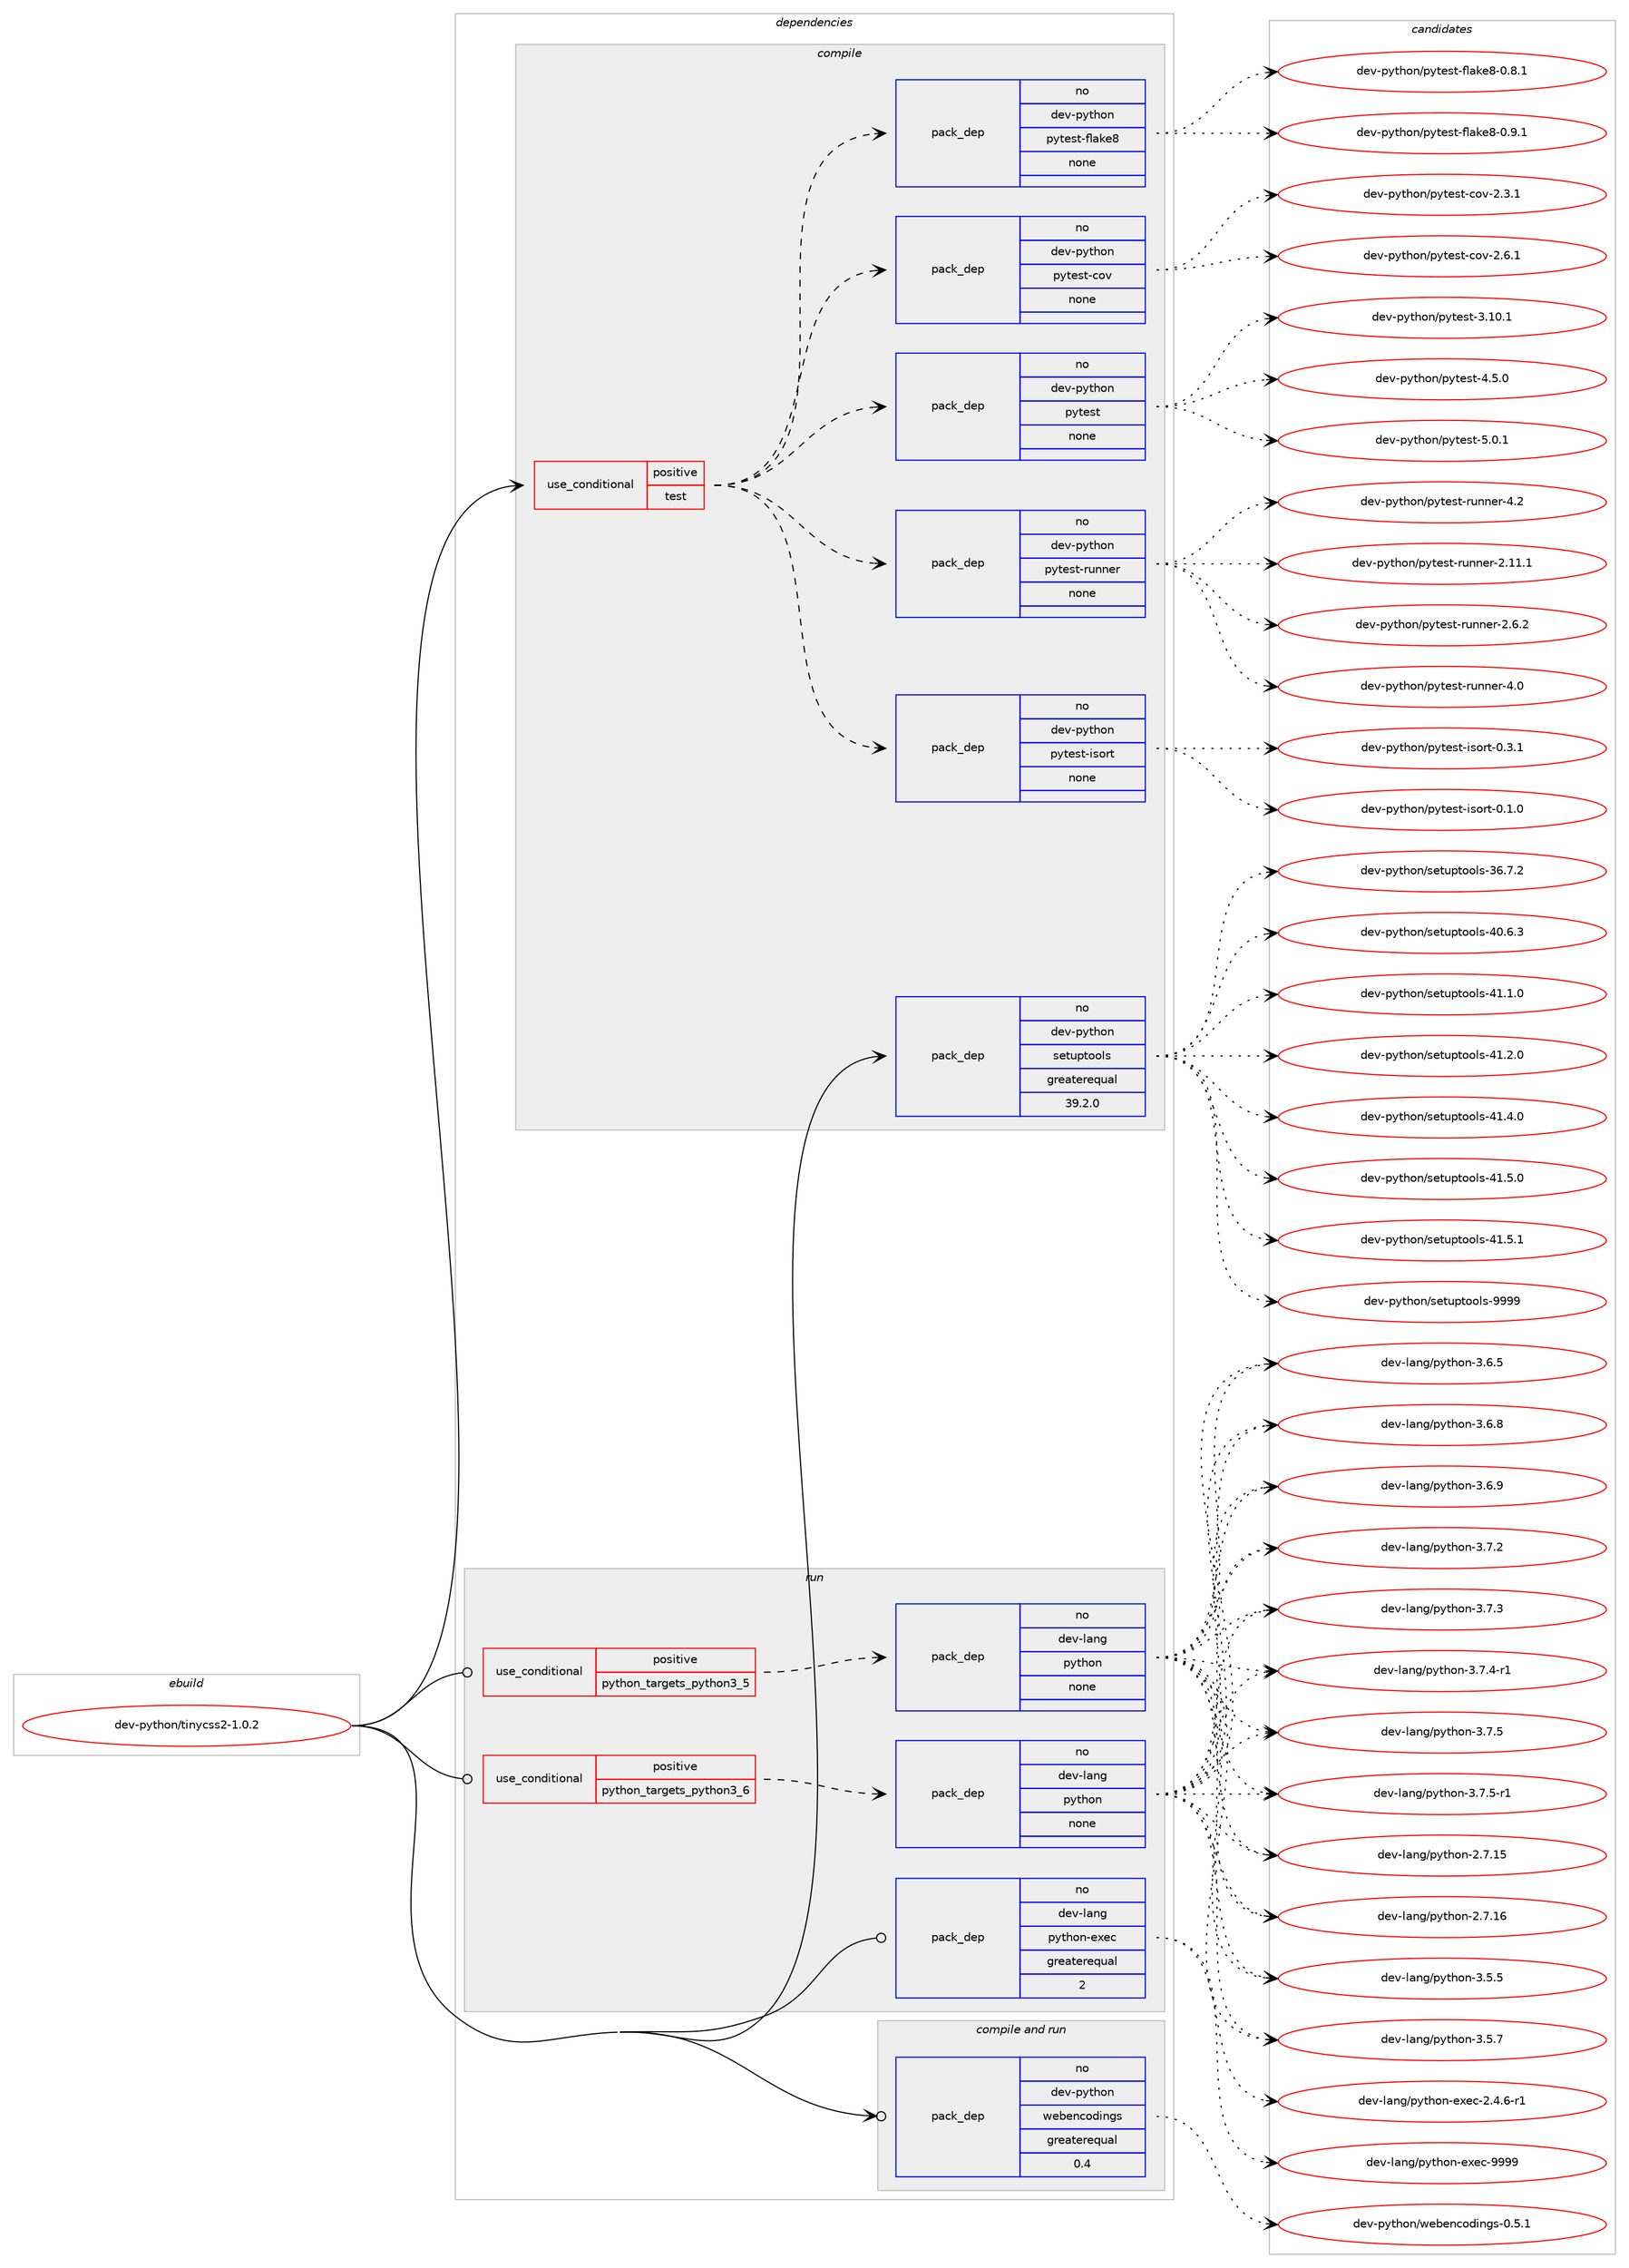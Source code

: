 digraph prolog {

# *************
# Graph options
# *************

newrank=true;
concentrate=true;
compound=true;
graph [rankdir=LR,fontname=Helvetica,fontsize=10,ranksep=1.5];#, ranksep=2.5, nodesep=0.2];
edge  [arrowhead=vee];
node  [fontname=Helvetica,fontsize=10];

# **********
# The ebuild
# **********

subgraph cluster_leftcol {
color=gray;
rank=same;
label=<<i>ebuild</i>>;
id [label="dev-python/tinycss2-1.0.2", color=red, width=4, href="../dev-python/tinycss2-1.0.2.svg"];
}

# ****************
# The dependencies
# ****************

subgraph cluster_midcol {
color=gray;
label=<<i>dependencies</i>>;
subgraph cluster_compile {
fillcolor="#eeeeee";
style=filled;
label=<<i>compile</i>>;
subgraph cond150502 {
dependency640842 [label=<<TABLE BORDER="0" CELLBORDER="1" CELLSPACING="0" CELLPADDING="4"><TR><TD ROWSPAN="3" CELLPADDING="10">use_conditional</TD></TR><TR><TD>positive</TD></TR><TR><TD>test</TD></TR></TABLE>>, shape=none, color=red];
subgraph pack478458 {
dependency640843 [label=<<TABLE BORDER="0" CELLBORDER="1" CELLSPACING="0" CELLPADDING="4" WIDTH="220"><TR><TD ROWSPAN="6" CELLPADDING="30">pack_dep</TD></TR><TR><TD WIDTH="110">no</TD></TR><TR><TD>dev-python</TD></TR><TR><TD>pytest-cov</TD></TR><TR><TD>none</TD></TR><TR><TD></TD></TR></TABLE>>, shape=none, color=blue];
}
dependency640842:e -> dependency640843:w [weight=20,style="dashed",arrowhead="vee"];
subgraph pack478459 {
dependency640844 [label=<<TABLE BORDER="0" CELLBORDER="1" CELLSPACING="0" CELLPADDING="4" WIDTH="220"><TR><TD ROWSPAN="6" CELLPADDING="30">pack_dep</TD></TR><TR><TD WIDTH="110">no</TD></TR><TR><TD>dev-python</TD></TR><TR><TD>pytest-flake8</TD></TR><TR><TD>none</TD></TR><TR><TD></TD></TR></TABLE>>, shape=none, color=blue];
}
dependency640842:e -> dependency640844:w [weight=20,style="dashed",arrowhead="vee"];
subgraph pack478460 {
dependency640845 [label=<<TABLE BORDER="0" CELLBORDER="1" CELLSPACING="0" CELLPADDING="4" WIDTH="220"><TR><TD ROWSPAN="6" CELLPADDING="30">pack_dep</TD></TR><TR><TD WIDTH="110">no</TD></TR><TR><TD>dev-python</TD></TR><TR><TD>pytest-isort</TD></TR><TR><TD>none</TD></TR><TR><TD></TD></TR></TABLE>>, shape=none, color=blue];
}
dependency640842:e -> dependency640845:w [weight=20,style="dashed",arrowhead="vee"];
subgraph pack478461 {
dependency640846 [label=<<TABLE BORDER="0" CELLBORDER="1" CELLSPACING="0" CELLPADDING="4" WIDTH="220"><TR><TD ROWSPAN="6" CELLPADDING="30">pack_dep</TD></TR><TR><TD WIDTH="110">no</TD></TR><TR><TD>dev-python</TD></TR><TR><TD>pytest-runner</TD></TR><TR><TD>none</TD></TR><TR><TD></TD></TR></TABLE>>, shape=none, color=blue];
}
dependency640842:e -> dependency640846:w [weight=20,style="dashed",arrowhead="vee"];
subgraph pack478462 {
dependency640847 [label=<<TABLE BORDER="0" CELLBORDER="1" CELLSPACING="0" CELLPADDING="4" WIDTH="220"><TR><TD ROWSPAN="6" CELLPADDING="30">pack_dep</TD></TR><TR><TD WIDTH="110">no</TD></TR><TR><TD>dev-python</TD></TR><TR><TD>pytest</TD></TR><TR><TD>none</TD></TR><TR><TD></TD></TR></TABLE>>, shape=none, color=blue];
}
dependency640842:e -> dependency640847:w [weight=20,style="dashed",arrowhead="vee"];
}
id:e -> dependency640842:w [weight=20,style="solid",arrowhead="vee"];
subgraph pack478463 {
dependency640848 [label=<<TABLE BORDER="0" CELLBORDER="1" CELLSPACING="0" CELLPADDING="4" WIDTH="220"><TR><TD ROWSPAN="6" CELLPADDING="30">pack_dep</TD></TR><TR><TD WIDTH="110">no</TD></TR><TR><TD>dev-python</TD></TR><TR><TD>setuptools</TD></TR><TR><TD>greaterequal</TD></TR><TR><TD>39.2.0</TD></TR></TABLE>>, shape=none, color=blue];
}
id:e -> dependency640848:w [weight=20,style="solid",arrowhead="vee"];
}
subgraph cluster_compileandrun {
fillcolor="#eeeeee";
style=filled;
label=<<i>compile and run</i>>;
subgraph pack478464 {
dependency640849 [label=<<TABLE BORDER="0" CELLBORDER="1" CELLSPACING="0" CELLPADDING="4" WIDTH="220"><TR><TD ROWSPAN="6" CELLPADDING="30">pack_dep</TD></TR><TR><TD WIDTH="110">no</TD></TR><TR><TD>dev-python</TD></TR><TR><TD>webencodings</TD></TR><TR><TD>greaterequal</TD></TR><TR><TD>0.4</TD></TR></TABLE>>, shape=none, color=blue];
}
id:e -> dependency640849:w [weight=20,style="solid",arrowhead="odotvee"];
}
subgraph cluster_run {
fillcolor="#eeeeee";
style=filled;
label=<<i>run</i>>;
subgraph cond150503 {
dependency640850 [label=<<TABLE BORDER="0" CELLBORDER="1" CELLSPACING="0" CELLPADDING="4"><TR><TD ROWSPAN="3" CELLPADDING="10">use_conditional</TD></TR><TR><TD>positive</TD></TR><TR><TD>python_targets_python3_5</TD></TR></TABLE>>, shape=none, color=red];
subgraph pack478465 {
dependency640851 [label=<<TABLE BORDER="0" CELLBORDER="1" CELLSPACING="0" CELLPADDING="4" WIDTH="220"><TR><TD ROWSPAN="6" CELLPADDING="30">pack_dep</TD></TR><TR><TD WIDTH="110">no</TD></TR><TR><TD>dev-lang</TD></TR><TR><TD>python</TD></TR><TR><TD>none</TD></TR><TR><TD></TD></TR></TABLE>>, shape=none, color=blue];
}
dependency640850:e -> dependency640851:w [weight=20,style="dashed",arrowhead="vee"];
}
id:e -> dependency640850:w [weight=20,style="solid",arrowhead="odot"];
subgraph cond150504 {
dependency640852 [label=<<TABLE BORDER="0" CELLBORDER="1" CELLSPACING="0" CELLPADDING="4"><TR><TD ROWSPAN="3" CELLPADDING="10">use_conditional</TD></TR><TR><TD>positive</TD></TR><TR><TD>python_targets_python3_6</TD></TR></TABLE>>, shape=none, color=red];
subgraph pack478466 {
dependency640853 [label=<<TABLE BORDER="0" CELLBORDER="1" CELLSPACING="0" CELLPADDING="4" WIDTH="220"><TR><TD ROWSPAN="6" CELLPADDING="30">pack_dep</TD></TR><TR><TD WIDTH="110">no</TD></TR><TR><TD>dev-lang</TD></TR><TR><TD>python</TD></TR><TR><TD>none</TD></TR><TR><TD></TD></TR></TABLE>>, shape=none, color=blue];
}
dependency640852:e -> dependency640853:w [weight=20,style="dashed",arrowhead="vee"];
}
id:e -> dependency640852:w [weight=20,style="solid",arrowhead="odot"];
subgraph pack478467 {
dependency640854 [label=<<TABLE BORDER="0" CELLBORDER="1" CELLSPACING="0" CELLPADDING="4" WIDTH="220"><TR><TD ROWSPAN="6" CELLPADDING="30">pack_dep</TD></TR><TR><TD WIDTH="110">no</TD></TR><TR><TD>dev-lang</TD></TR><TR><TD>python-exec</TD></TR><TR><TD>greaterequal</TD></TR><TR><TD>2</TD></TR></TABLE>>, shape=none, color=blue];
}
id:e -> dependency640854:w [weight=20,style="solid",arrowhead="odot"];
}
}

# **************
# The candidates
# **************

subgraph cluster_choices {
rank=same;
color=gray;
label=<<i>candidates</i>>;

subgraph choice478458 {
color=black;
nodesep=1;
choice10010111845112121116104111110471121211161011151164599111118455046514649 [label="dev-python/pytest-cov-2.3.1", color=red, width=4,href="../dev-python/pytest-cov-2.3.1.svg"];
choice10010111845112121116104111110471121211161011151164599111118455046544649 [label="dev-python/pytest-cov-2.6.1", color=red, width=4,href="../dev-python/pytest-cov-2.6.1.svg"];
dependency640843:e -> choice10010111845112121116104111110471121211161011151164599111118455046514649:w [style=dotted,weight="100"];
dependency640843:e -> choice10010111845112121116104111110471121211161011151164599111118455046544649:w [style=dotted,weight="100"];
}
subgraph choice478459 {
color=black;
nodesep=1;
choice1001011184511212111610411111047112121116101115116451021089710710156454846564649 [label="dev-python/pytest-flake8-0.8.1", color=red, width=4,href="../dev-python/pytest-flake8-0.8.1.svg"];
choice1001011184511212111610411111047112121116101115116451021089710710156454846574649 [label="dev-python/pytest-flake8-0.9.1", color=red, width=4,href="../dev-python/pytest-flake8-0.9.1.svg"];
dependency640844:e -> choice1001011184511212111610411111047112121116101115116451021089710710156454846564649:w [style=dotted,weight="100"];
dependency640844:e -> choice1001011184511212111610411111047112121116101115116451021089710710156454846574649:w [style=dotted,weight="100"];
}
subgraph choice478460 {
color=black;
nodesep=1;
choice100101118451121211161041111104711212111610111511645105115111114116454846494648 [label="dev-python/pytest-isort-0.1.0", color=red, width=4,href="../dev-python/pytest-isort-0.1.0.svg"];
choice100101118451121211161041111104711212111610111511645105115111114116454846514649 [label="dev-python/pytest-isort-0.3.1", color=red, width=4,href="../dev-python/pytest-isort-0.3.1.svg"];
dependency640845:e -> choice100101118451121211161041111104711212111610111511645105115111114116454846494648:w [style=dotted,weight="100"];
dependency640845:e -> choice100101118451121211161041111104711212111610111511645105115111114116454846514649:w [style=dotted,weight="100"];
}
subgraph choice478461 {
color=black;
nodesep=1;
choice10010111845112121116104111110471121211161011151164511411711011010111445504649494649 [label="dev-python/pytest-runner-2.11.1", color=red, width=4,href="../dev-python/pytest-runner-2.11.1.svg"];
choice100101118451121211161041111104711212111610111511645114117110110101114455046544650 [label="dev-python/pytest-runner-2.6.2", color=red, width=4,href="../dev-python/pytest-runner-2.6.2.svg"];
choice10010111845112121116104111110471121211161011151164511411711011010111445524648 [label="dev-python/pytest-runner-4.0", color=red, width=4,href="../dev-python/pytest-runner-4.0.svg"];
choice10010111845112121116104111110471121211161011151164511411711011010111445524650 [label="dev-python/pytest-runner-4.2", color=red, width=4,href="../dev-python/pytest-runner-4.2.svg"];
dependency640846:e -> choice10010111845112121116104111110471121211161011151164511411711011010111445504649494649:w [style=dotted,weight="100"];
dependency640846:e -> choice100101118451121211161041111104711212111610111511645114117110110101114455046544650:w [style=dotted,weight="100"];
dependency640846:e -> choice10010111845112121116104111110471121211161011151164511411711011010111445524648:w [style=dotted,weight="100"];
dependency640846:e -> choice10010111845112121116104111110471121211161011151164511411711011010111445524650:w [style=dotted,weight="100"];
}
subgraph choice478462 {
color=black;
nodesep=1;
choice100101118451121211161041111104711212111610111511645514649484649 [label="dev-python/pytest-3.10.1", color=red, width=4,href="../dev-python/pytest-3.10.1.svg"];
choice1001011184511212111610411111047112121116101115116455246534648 [label="dev-python/pytest-4.5.0", color=red, width=4,href="../dev-python/pytest-4.5.0.svg"];
choice1001011184511212111610411111047112121116101115116455346484649 [label="dev-python/pytest-5.0.1", color=red, width=4,href="../dev-python/pytest-5.0.1.svg"];
dependency640847:e -> choice100101118451121211161041111104711212111610111511645514649484649:w [style=dotted,weight="100"];
dependency640847:e -> choice1001011184511212111610411111047112121116101115116455246534648:w [style=dotted,weight="100"];
dependency640847:e -> choice1001011184511212111610411111047112121116101115116455346484649:w [style=dotted,weight="100"];
}
subgraph choice478463 {
color=black;
nodesep=1;
choice100101118451121211161041111104711510111611711211611111110811545515446554650 [label="dev-python/setuptools-36.7.2", color=red, width=4,href="../dev-python/setuptools-36.7.2.svg"];
choice100101118451121211161041111104711510111611711211611111110811545524846544651 [label="dev-python/setuptools-40.6.3", color=red, width=4,href="../dev-python/setuptools-40.6.3.svg"];
choice100101118451121211161041111104711510111611711211611111110811545524946494648 [label="dev-python/setuptools-41.1.0", color=red, width=4,href="../dev-python/setuptools-41.1.0.svg"];
choice100101118451121211161041111104711510111611711211611111110811545524946504648 [label="dev-python/setuptools-41.2.0", color=red, width=4,href="../dev-python/setuptools-41.2.0.svg"];
choice100101118451121211161041111104711510111611711211611111110811545524946524648 [label="dev-python/setuptools-41.4.0", color=red, width=4,href="../dev-python/setuptools-41.4.0.svg"];
choice100101118451121211161041111104711510111611711211611111110811545524946534648 [label="dev-python/setuptools-41.5.0", color=red, width=4,href="../dev-python/setuptools-41.5.0.svg"];
choice100101118451121211161041111104711510111611711211611111110811545524946534649 [label="dev-python/setuptools-41.5.1", color=red, width=4,href="../dev-python/setuptools-41.5.1.svg"];
choice10010111845112121116104111110471151011161171121161111111081154557575757 [label="dev-python/setuptools-9999", color=red, width=4,href="../dev-python/setuptools-9999.svg"];
dependency640848:e -> choice100101118451121211161041111104711510111611711211611111110811545515446554650:w [style=dotted,weight="100"];
dependency640848:e -> choice100101118451121211161041111104711510111611711211611111110811545524846544651:w [style=dotted,weight="100"];
dependency640848:e -> choice100101118451121211161041111104711510111611711211611111110811545524946494648:w [style=dotted,weight="100"];
dependency640848:e -> choice100101118451121211161041111104711510111611711211611111110811545524946504648:w [style=dotted,weight="100"];
dependency640848:e -> choice100101118451121211161041111104711510111611711211611111110811545524946524648:w [style=dotted,weight="100"];
dependency640848:e -> choice100101118451121211161041111104711510111611711211611111110811545524946534648:w [style=dotted,weight="100"];
dependency640848:e -> choice100101118451121211161041111104711510111611711211611111110811545524946534649:w [style=dotted,weight="100"];
dependency640848:e -> choice10010111845112121116104111110471151011161171121161111111081154557575757:w [style=dotted,weight="100"];
}
subgraph choice478464 {
color=black;
nodesep=1;
choice10010111845112121116104111110471191019810111099111100105110103115454846534649 [label="dev-python/webencodings-0.5.1", color=red, width=4,href="../dev-python/webencodings-0.5.1.svg"];
dependency640849:e -> choice10010111845112121116104111110471191019810111099111100105110103115454846534649:w [style=dotted,weight="100"];
}
subgraph choice478465 {
color=black;
nodesep=1;
choice10010111845108971101034711212111610411111045504655464953 [label="dev-lang/python-2.7.15", color=red, width=4,href="../dev-lang/python-2.7.15.svg"];
choice10010111845108971101034711212111610411111045504655464954 [label="dev-lang/python-2.7.16", color=red, width=4,href="../dev-lang/python-2.7.16.svg"];
choice100101118451089711010347112121116104111110455146534653 [label="dev-lang/python-3.5.5", color=red, width=4,href="../dev-lang/python-3.5.5.svg"];
choice100101118451089711010347112121116104111110455146534655 [label="dev-lang/python-3.5.7", color=red, width=4,href="../dev-lang/python-3.5.7.svg"];
choice100101118451089711010347112121116104111110455146544653 [label="dev-lang/python-3.6.5", color=red, width=4,href="../dev-lang/python-3.6.5.svg"];
choice100101118451089711010347112121116104111110455146544656 [label="dev-lang/python-3.6.8", color=red, width=4,href="../dev-lang/python-3.6.8.svg"];
choice100101118451089711010347112121116104111110455146544657 [label="dev-lang/python-3.6.9", color=red, width=4,href="../dev-lang/python-3.6.9.svg"];
choice100101118451089711010347112121116104111110455146554650 [label="dev-lang/python-3.7.2", color=red, width=4,href="../dev-lang/python-3.7.2.svg"];
choice100101118451089711010347112121116104111110455146554651 [label="dev-lang/python-3.7.3", color=red, width=4,href="../dev-lang/python-3.7.3.svg"];
choice1001011184510897110103471121211161041111104551465546524511449 [label="dev-lang/python-3.7.4-r1", color=red, width=4,href="../dev-lang/python-3.7.4-r1.svg"];
choice100101118451089711010347112121116104111110455146554653 [label="dev-lang/python-3.7.5", color=red, width=4,href="../dev-lang/python-3.7.5.svg"];
choice1001011184510897110103471121211161041111104551465546534511449 [label="dev-lang/python-3.7.5-r1", color=red, width=4,href="../dev-lang/python-3.7.5-r1.svg"];
dependency640851:e -> choice10010111845108971101034711212111610411111045504655464953:w [style=dotted,weight="100"];
dependency640851:e -> choice10010111845108971101034711212111610411111045504655464954:w [style=dotted,weight="100"];
dependency640851:e -> choice100101118451089711010347112121116104111110455146534653:w [style=dotted,weight="100"];
dependency640851:e -> choice100101118451089711010347112121116104111110455146534655:w [style=dotted,weight="100"];
dependency640851:e -> choice100101118451089711010347112121116104111110455146544653:w [style=dotted,weight="100"];
dependency640851:e -> choice100101118451089711010347112121116104111110455146544656:w [style=dotted,weight="100"];
dependency640851:e -> choice100101118451089711010347112121116104111110455146544657:w [style=dotted,weight="100"];
dependency640851:e -> choice100101118451089711010347112121116104111110455146554650:w [style=dotted,weight="100"];
dependency640851:e -> choice100101118451089711010347112121116104111110455146554651:w [style=dotted,weight="100"];
dependency640851:e -> choice1001011184510897110103471121211161041111104551465546524511449:w [style=dotted,weight="100"];
dependency640851:e -> choice100101118451089711010347112121116104111110455146554653:w [style=dotted,weight="100"];
dependency640851:e -> choice1001011184510897110103471121211161041111104551465546534511449:w [style=dotted,weight="100"];
}
subgraph choice478466 {
color=black;
nodesep=1;
choice10010111845108971101034711212111610411111045504655464953 [label="dev-lang/python-2.7.15", color=red, width=4,href="../dev-lang/python-2.7.15.svg"];
choice10010111845108971101034711212111610411111045504655464954 [label="dev-lang/python-2.7.16", color=red, width=4,href="../dev-lang/python-2.7.16.svg"];
choice100101118451089711010347112121116104111110455146534653 [label="dev-lang/python-3.5.5", color=red, width=4,href="../dev-lang/python-3.5.5.svg"];
choice100101118451089711010347112121116104111110455146534655 [label="dev-lang/python-3.5.7", color=red, width=4,href="../dev-lang/python-3.5.7.svg"];
choice100101118451089711010347112121116104111110455146544653 [label="dev-lang/python-3.6.5", color=red, width=4,href="../dev-lang/python-3.6.5.svg"];
choice100101118451089711010347112121116104111110455146544656 [label="dev-lang/python-3.6.8", color=red, width=4,href="../dev-lang/python-3.6.8.svg"];
choice100101118451089711010347112121116104111110455146544657 [label="dev-lang/python-3.6.9", color=red, width=4,href="../dev-lang/python-3.6.9.svg"];
choice100101118451089711010347112121116104111110455146554650 [label="dev-lang/python-3.7.2", color=red, width=4,href="../dev-lang/python-3.7.2.svg"];
choice100101118451089711010347112121116104111110455146554651 [label="dev-lang/python-3.7.3", color=red, width=4,href="../dev-lang/python-3.7.3.svg"];
choice1001011184510897110103471121211161041111104551465546524511449 [label="dev-lang/python-3.7.4-r1", color=red, width=4,href="../dev-lang/python-3.7.4-r1.svg"];
choice100101118451089711010347112121116104111110455146554653 [label="dev-lang/python-3.7.5", color=red, width=4,href="../dev-lang/python-3.7.5.svg"];
choice1001011184510897110103471121211161041111104551465546534511449 [label="dev-lang/python-3.7.5-r1", color=red, width=4,href="../dev-lang/python-3.7.5-r1.svg"];
dependency640853:e -> choice10010111845108971101034711212111610411111045504655464953:w [style=dotted,weight="100"];
dependency640853:e -> choice10010111845108971101034711212111610411111045504655464954:w [style=dotted,weight="100"];
dependency640853:e -> choice100101118451089711010347112121116104111110455146534653:w [style=dotted,weight="100"];
dependency640853:e -> choice100101118451089711010347112121116104111110455146534655:w [style=dotted,weight="100"];
dependency640853:e -> choice100101118451089711010347112121116104111110455146544653:w [style=dotted,weight="100"];
dependency640853:e -> choice100101118451089711010347112121116104111110455146544656:w [style=dotted,weight="100"];
dependency640853:e -> choice100101118451089711010347112121116104111110455146544657:w [style=dotted,weight="100"];
dependency640853:e -> choice100101118451089711010347112121116104111110455146554650:w [style=dotted,weight="100"];
dependency640853:e -> choice100101118451089711010347112121116104111110455146554651:w [style=dotted,weight="100"];
dependency640853:e -> choice1001011184510897110103471121211161041111104551465546524511449:w [style=dotted,weight="100"];
dependency640853:e -> choice100101118451089711010347112121116104111110455146554653:w [style=dotted,weight="100"];
dependency640853:e -> choice1001011184510897110103471121211161041111104551465546534511449:w [style=dotted,weight="100"];
}
subgraph choice478467 {
color=black;
nodesep=1;
choice10010111845108971101034711212111610411111045101120101994550465246544511449 [label="dev-lang/python-exec-2.4.6-r1", color=red, width=4,href="../dev-lang/python-exec-2.4.6-r1.svg"];
choice10010111845108971101034711212111610411111045101120101994557575757 [label="dev-lang/python-exec-9999", color=red, width=4,href="../dev-lang/python-exec-9999.svg"];
dependency640854:e -> choice10010111845108971101034711212111610411111045101120101994550465246544511449:w [style=dotted,weight="100"];
dependency640854:e -> choice10010111845108971101034711212111610411111045101120101994557575757:w [style=dotted,weight="100"];
}
}

}
